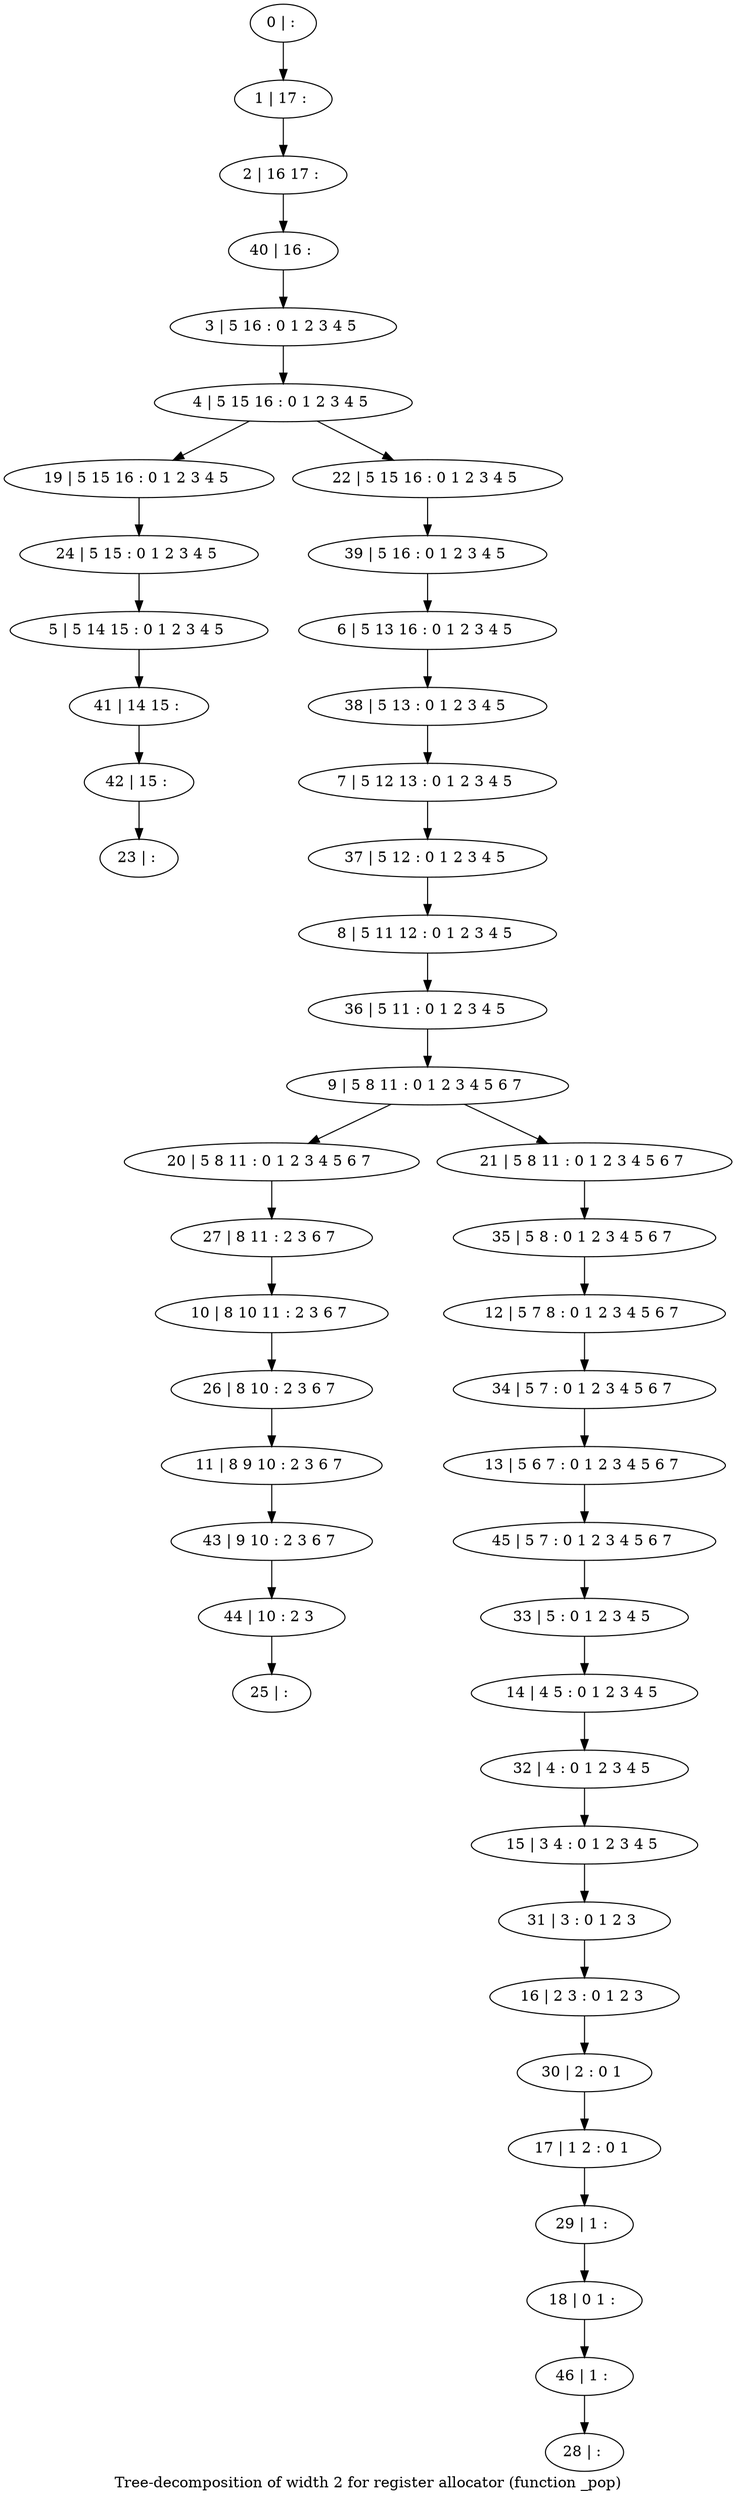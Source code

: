 digraph G {
graph [label="Tree-decomposition of width 2 for register allocator (function _pop)"]
0[label="0 | : "];
1[label="1 | 17 : "];
2[label="2 | 16 17 : "];
3[label="3 | 5 16 : 0 1 2 3 4 5 "];
4[label="4 | 5 15 16 : 0 1 2 3 4 5 "];
5[label="5 | 5 14 15 : 0 1 2 3 4 5 "];
6[label="6 | 5 13 16 : 0 1 2 3 4 5 "];
7[label="7 | 5 12 13 : 0 1 2 3 4 5 "];
8[label="8 | 5 11 12 : 0 1 2 3 4 5 "];
9[label="9 | 5 8 11 : 0 1 2 3 4 5 6 7 "];
10[label="10 | 8 10 11 : 2 3 6 7 "];
11[label="11 | 8 9 10 : 2 3 6 7 "];
12[label="12 | 5 7 8 : 0 1 2 3 4 5 6 7 "];
13[label="13 | 5 6 7 : 0 1 2 3 4 5 6 7 "];
14[label="14 | 4 5 : 0 1 2 3 4 5 "];
15[label="15 | 3 4 : 0 1 2 3 4 5 "];
16[label="16 | 2 3 : 0 1 2 3 "];
17[label="17 | 1 2 : 0 1 "];
18[label="18 | 0 1 : "];
19[label="19 | 5 15 16 : 0 1 2 3 4 5 "];
20[label="20 | 5 8 11 : 0 1 2 3 4 5 6 7 "];
21[label="21 | 5 8 11 : 0 1 2 3 4 5 6 7 "];
22[label="22 | 5 15 16 : 0 1 2 3 4 5 "];
23[label="23 | : "];
24[label="24 | 5 15 : 0 1 2 3 4 5 "];
25[label="25 | : "];
26[label="26 | 8 10 : 2 3 6 7 "];
27[label="27 | 8 11 : 2 3 6 7 "];
28[label="28 | : "];
29[label="29 | 1 : "];
30[label="30 | 2 : 0 1 "];
31[label="31 | 3 : 0 1 2 3 "];
32[label="32 | 4 : 0 1 2 3 4 5 "];
33[label="33 | 5 : 0 1 2 3 4 5 "];
34[label="34 | 5 7 : 0 1 2 3 4 5 6 7 "];
35[label="35 | 5 8 : 0 1 2 3 4 5 6 7 "];
36[label="36 | 5 11 : 0 1 2 3 4 5 "];
37[label="37 | 5 12 : 0 1 2 3 4 5 "];
38[label="38 | 5 13 : 0 1 2 3 4 5 "];
39[label="39 | 5 16 : 0 1 2 3 4 5 "];
40[label="40 | 16 : "];
41[label="41 | 14 15 : "];
42[label="42 | 15 : "];
43[label="43 | 9 10 : 2 3 6 7 "];
44[label="44 | 10 : 2 3 "];
45[label="45 | 5 7 : 0 1 2 3 4 5 6 7 "];
46[label="46 | 1 : "];
0->1 ;
1->2 ;
3->4 ;
4->19 ;
9->20 ;
9->21 ;
4->22 ;
24->5 ;
19->24 ;
26->11 ;
10->26 ;
27->10 ;
20->27 ;
29->18 ;
17->29 ;
30->17 ;
16->30 ;
31->16 ;
15->31 ;
32->15 ;
14->32 ;
33->14 ;
34->13 ;
12->34 ;
35->12 ;
21->35 ;
36->9 ;
8->36 ;
37->8 ;
7->37 ;
38->7 ;
6->38 ;
39->6 ;
22->39 ;
40->3 ;
2->40 ;
5->41 ;
42->23 ;
41->42 ;
11->43 ;
44->25 ;
43->44 ;
45->33 ;
13->45 ;
46->28 ;
18->46 ;
}
